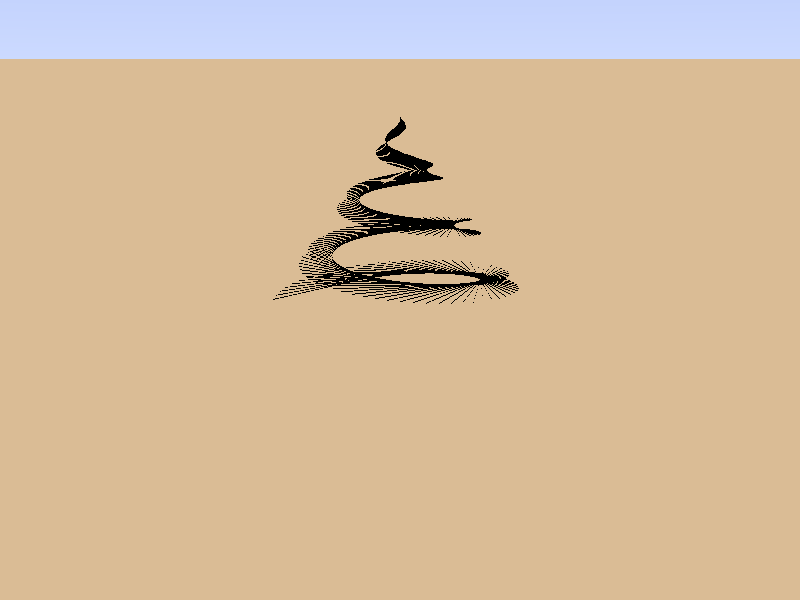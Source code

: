 // Persistence of Vision Ray Tracer Scene Description File
// File: ?.pov
// Vers: 3.6
// Desc: Basic Scene Example
// Date: mm/dd/yy
// Auth: ?
//

#version 3.6;

#include "colors.inc"
#include "glass.inc"

global_settings {
  assumed_gamma 1.0
}

// ----------------------------------------

camera {
  location  <0, 0, -1>
  direction 1.5*z
  right     x*image_width/image_height
  look_at   <0.0, 0.0,  0.0>
  rotate x * 15
  rotate y * 45
  scale 100
}

sky_sphere {
  pigment {
    gradient y
    color_map {
      [0.0 rgb <0.6,0.7,1.0>]
      [0.7 rgb <0.0,0.1,0.8>]
    }
  }
}

light_source {
  <0, 0, 0>            // light's position (translated below)
  color rgb <1, 1, 1>  // light's color
  translate <-30, 30, -30>
}

// ----------------------------------------

plane {
  y, 0
  pigment { color rgbt <0.7,0.5,0.3,1/2> }
}

// ----------------------------------------

#declare dome_radius		= 32;
#declare Seed			= seed(8829464);
#declare Included		= 1;				// tells any included files that they are being included.
#macro gamma_color_adjust(in_color)
	#local out_gamma = 2.2;
	#local in_color = in_color + <0,0,0,0,0>;
	color rgbft
	<
		pow(in_color.red, out_gamma),
		pow(in_color.green, out_gamma),
		pow(in_color.blue, out_gamma),
		in_color.filter,
		in_color.transmit
	>
#end

union {
#local Side=10;
#local Max_Height=20;
#local Step=0.1;
#local Current=0;
#local Turn=60; /* Degrees of rotation per vertical unit */
#while (Current < Max_Height)
#local AA=<Side * (Max_Height - Current)/Max_Height, Current, Side *
(Max_Height - Current)/Max_Height>;
#local BB=<Side * (Max_Height - Current)/Max_Height, Current+Step, Side
* (Max_Height - Current)/Max_Height>;
box { AA*<-1,1,1>,BB rotate Turn*Current*y }
#local Current=Current+Step;
#end
}
